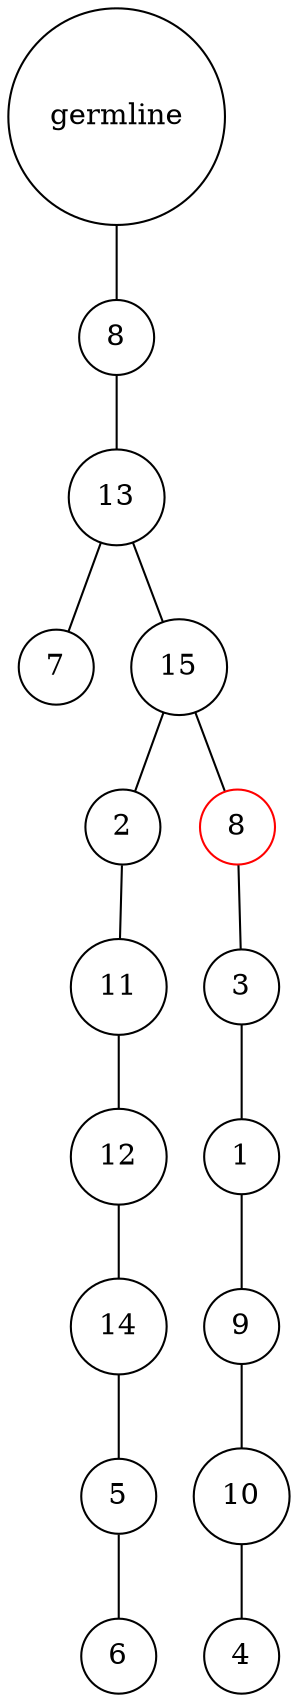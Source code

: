 graph {
	rankdir=UD;
	splines=line;
	node [shape=circle]
	"0x7f0011054220" [label="germline"];
	"0x7f0011054250" [label="8"];
	"0x7f0011054220" -- "0x7f0011054250" ;
	"0x7f0011054280" [label="13"];
	"0x7f0011054250" -- "0x7f0011054280" ;
	"0x7f00110542b0" [label="7"];
	"0x7f0011054280" -- "0x7f00110542b0" ;
	"0x7f00110542e0" [label="15"];
	"0x7f0011054280" -- "0x7f00110542e0" ;
	"0x7f0011054310" [label="2"];
	"0x7f00110542e0" -- "0x7f0011054310" ;
	"0x7f0011054340" [label="11"];
	"0x7f0011054310" -- "0x7f0011054340" ;
	"0x7f0011054370" [label="12"];
	"0x7f0011054340" -- "0x7f0011054370" ;
	"0x7f00110543a0" [label="14"];
	"0x7f0011054370" -- "0x7f00110543a0" ;
	"0x7f00110543d0" [label="5"];
	"0x7f00110543a0" -- "0x7f00110543d0" ;
	"0x7f0011054400" [label="6"];
	"0x7f00110543d0" -- "0x7f0011054400" ;
	"0x7f0011054430" [label="8",color="red"];
	"0x7f00110542e0" -- "0x7f0011054430" ;
	"0x7f0011054460" [label="3"];
	"0x7f0011054430" -- "0x7f0011054460" ;
	"0x7f0011054490" [label="1"];
	"0x7f0011054460" -- "0x7f0011054490" ;
	"0x7f00110544c0" [label="9"];
	"0x7f0011054490" -- "0x7f00110544c0" ;
	"0x7f00110544f0" [label="10"];
	"0x7f00110544c0" -- "0x7f00110544f0" ;
	"0x7f0011054520" [label="4"];
	"0x7f00110544f0" -- "0x7f0011054520" ;
}
